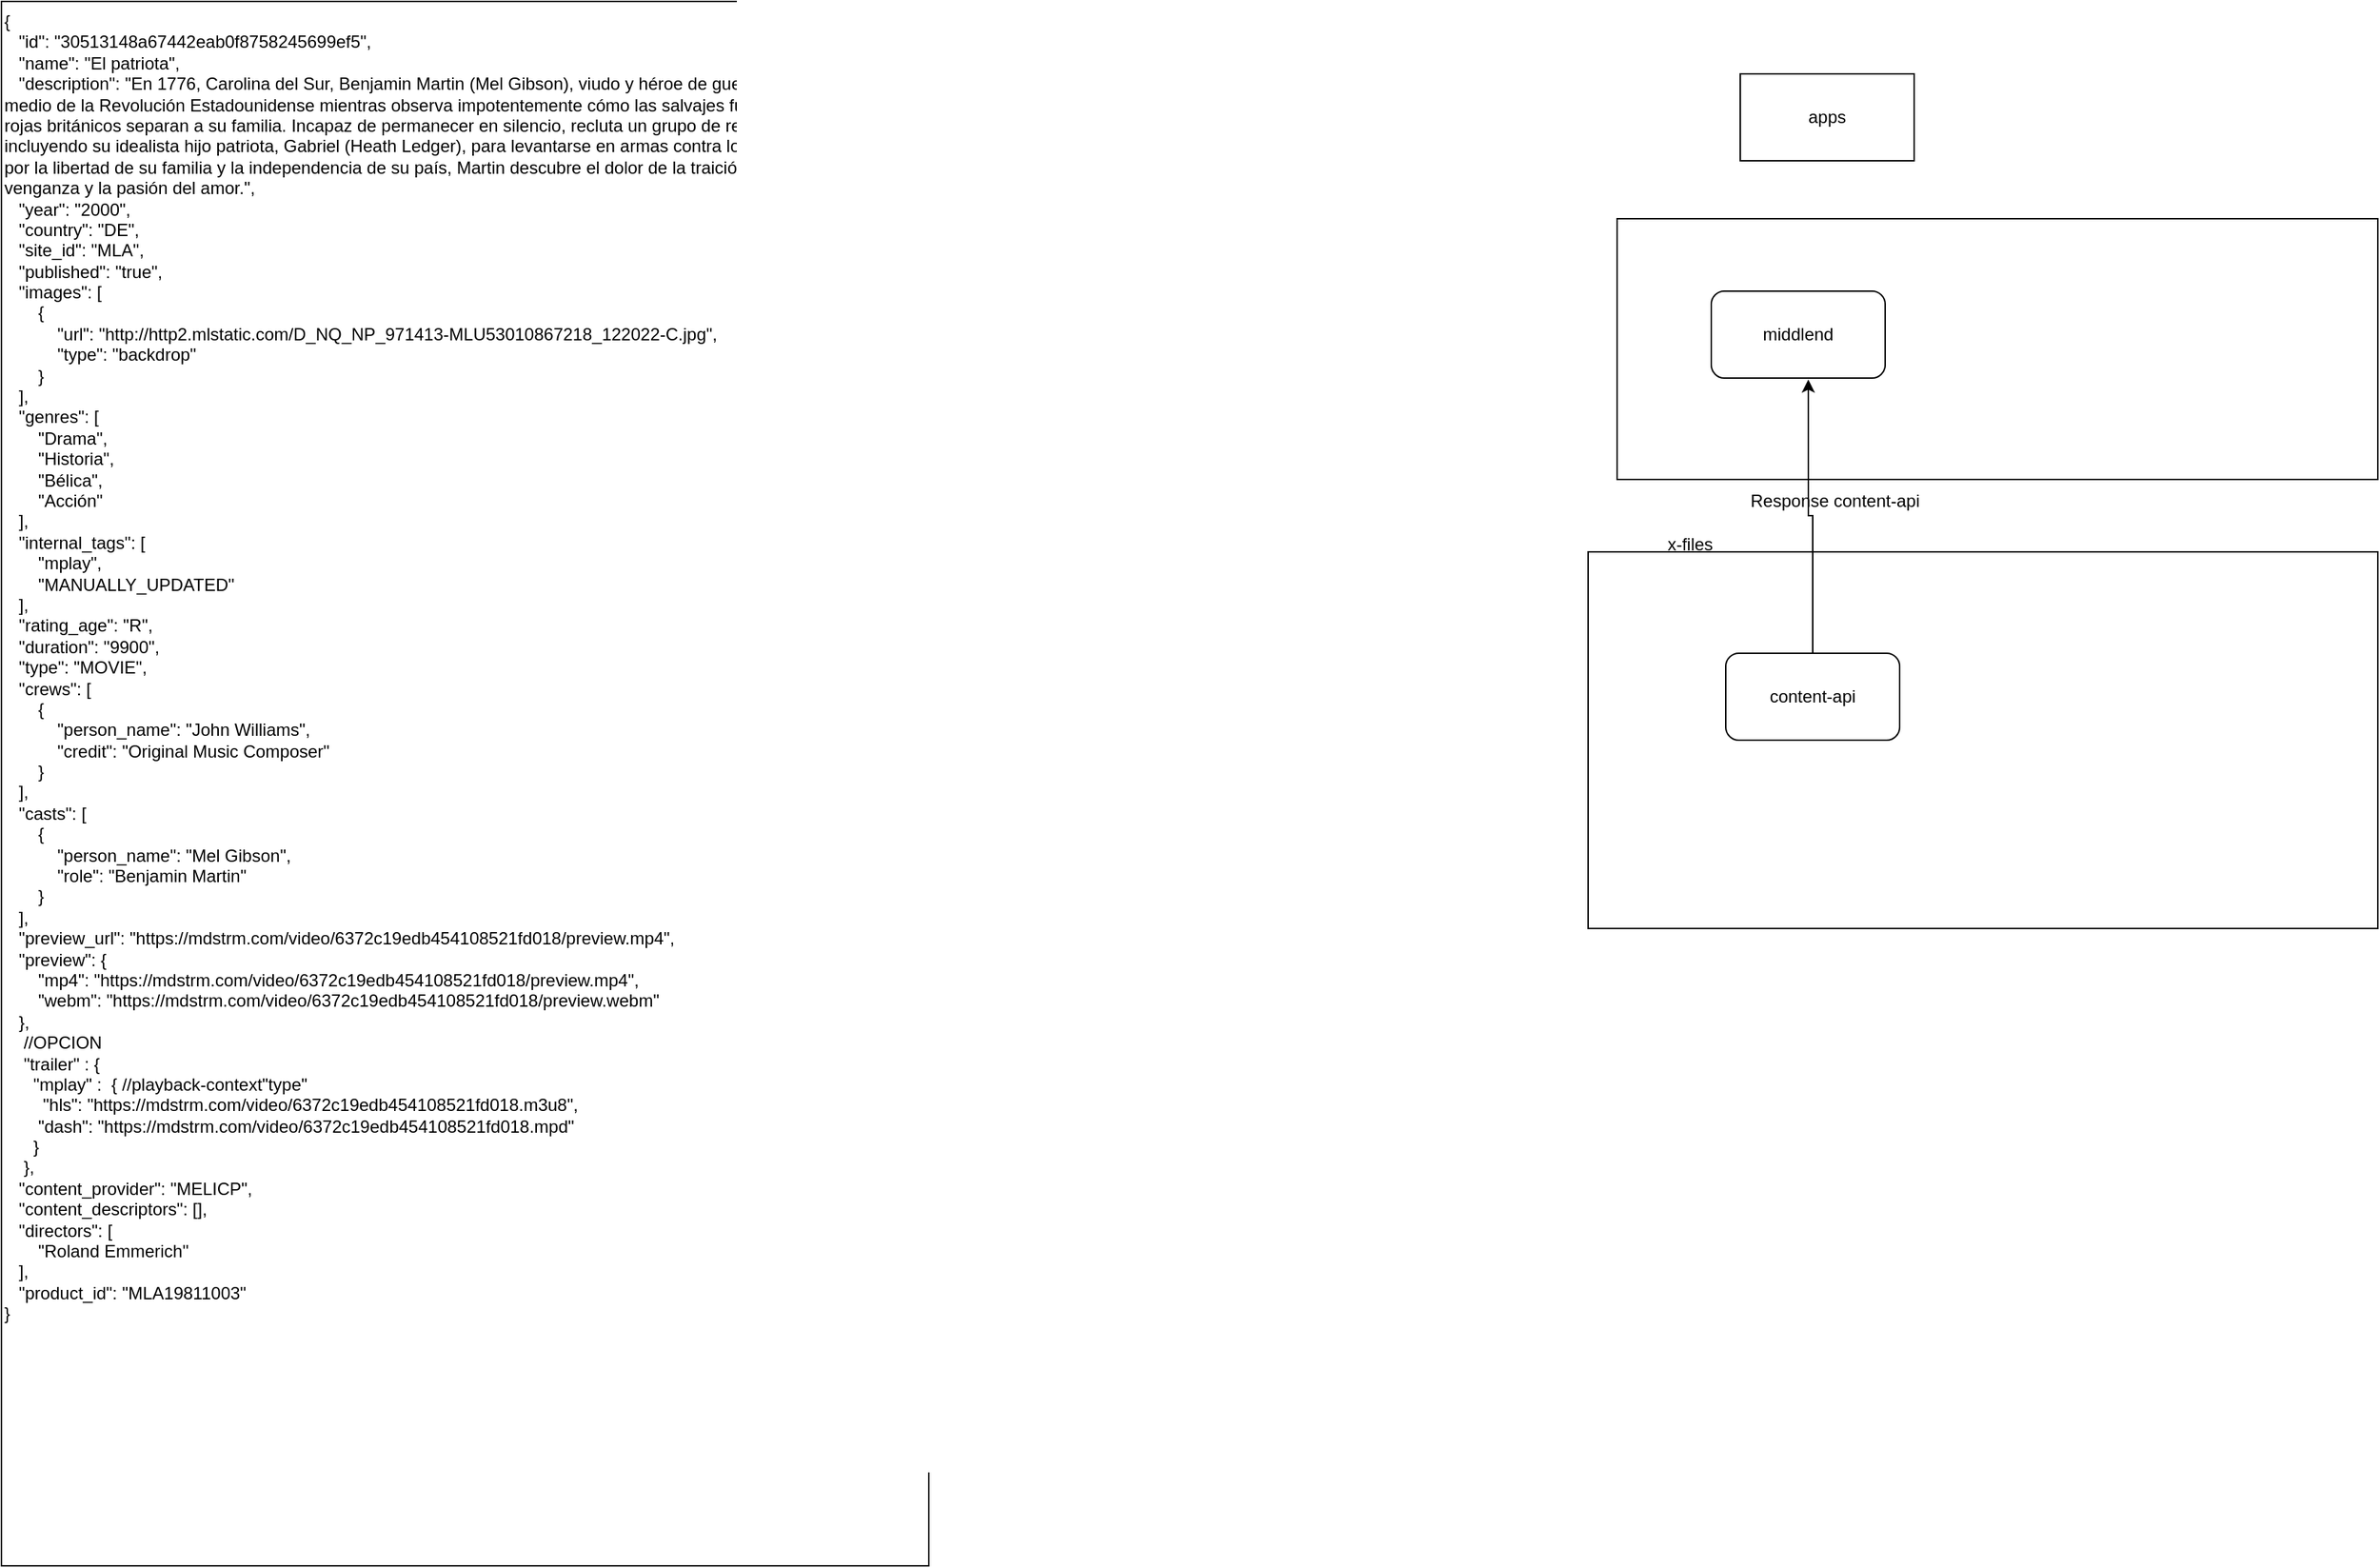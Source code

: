 <mxfile version="20.8.5" type="github">
  <diagram id="x7A4RskDXGoeeCjEzgLu" name="Page-1">
    <mxGraphModel dx="2284" dy="1834" grid="1" gridSize="10" guides="1" tooltips="1" connect="1" arrows="1" fold="1" page="1" pageScale="1" pageWidth="850" pageHeight="1100" math="0" shadow="0">
      <root>
        <mxCell id="0" />
        <mxCell id="1" parent="0" />
        <mxCell id="m3rqklWHW5S10Pi8kcPl-9" value="" style="rounded=0;whiteSpace=wrap;html=1;" vertex="1" parent="1">
          <mxGeometry x="365" y="340" width="545" height="260" as="geometry" />
        </mxCell>
        <mxCell id="m3rqklWHW5S10Pi8kcPl-7" value="" style="rounded=0;whiteSpace=wrap;html=1;" vertex="1" parent="1">
          <mxGeometry x="385" y="110" width="525" height="180" as="geometry" />
        </mxCell>
        <mxCell id="m3rqklWHW5S10Pi8kcPl-1" value="apps" style="rounded=0;whiteSpace=wrap;html=1;" vertex="1" parent="1">
          <mxGeometry x="470" y="10" width="120" height="60" as="geometry" />
        </mxCell>
        <mxCell id="m3rqklWHW5S10Pi8kcPl-10" style="edgeStyle=orthogonalEdgeStyle;rounded=0;orthogonalLoop=1;jettySize=auto;html=1;entryX=0.558;entryY=1.017;entryDx=0;entryDy=0;entryPerimeter=0;" edge="1" parent="1" source="m3rqklWHW5S10Pi8kcPl-2" target="m3rqklWHW5S10Pi8kcPl-8">
          <mxGeometry relative="1" as="geometry" />
        </mxCell>
        <mxCell id="m3rqklWHW5S10Pi8kcPl-2" value="content-api" style="rounded=1;whiteSpace=wrap;html=1;" vertex="1" parent="1">
          <mxGeometry x="460" y="410" width="120" height="60" as="geometry" />
        </mxCell>
        <mxCell id="m3rqklWHW5S10Pi8kcPl-4" value="x-files&lt;br&gt;" style="text;html=1;align=center;verticalAlign=middle;resizable=0;points=[];autosize=1;strokeColor=none;fillColor=none;" vertex="1" parent="1">
          <mxGeometry x="410" y="320" width="50" height="30" as="geometry" />
        </mxCell>
        <mxCell id="m3rqklWHW5S10Pi8kcPl-8" value="middlend" style="rounded=1;whiteSpace=wrap;html=1;" vertex="1" parent="1">
          <mxGeometry x="450" y="160" width="120" height="60" as="geometry" />
        </mxCell>
        <mxCell id="m3rqklWHW5S10Pi8kcPl-11" value="Response content-api" style="text;html=1;align=center;verticalAlign=middle;resizable=0;points=[];autosize=1;strokeColor=none;fillColor=none;" vertex="1" parent="1">
          <mxGeometry x="465" y="290" width="140" height="30" as="geometry" />
        </mxCell>
        <mxCell id="m3rqklWHW5S10Pi8kcPl-13" value="&lt;div&gt;{&lt;/div&gt;&lt;div&gt;&amp;nbsp; &amp;nbsp;&quot;id&quot;: &quot;30513148a67442eab0f8758245699ef5&quot;,&lt;/div&gt;&lt;div&gt;&amp;nbsp; &amp;nbsp;&quot;name&quot;: &quot;El patriota&quot;,&lt;/div&gt;&lt;div&gt;&amp;nbsp; &amp;nbsp;&quot;description&quot;: &quot;En 1776, Carolina del Sur, Benjamin Martin (Mel Gibson), viudo y héroe de guerra, se encuentra en medio de la Revolución Estadounidense mientras observa impotentemente cómo las salvajes fuerzas de los casacas rojas británicos separan a su familia. Incapaz de permanecer en silencio, recluta un grupo de reticentes voluntarios, incluyendo su idealista hijo patriota, Gabriel (Heath Ledger), para levantarse en armas contra los británicos. Luchando por la libertad de su familia y la independencia de su país, Martin descubre el dolor de la traición, la redención de la venganza y la pasión del amor.&quot;,&lt;/div&gt;&lt;div&gt;&amp;nbsp; &amp;nbsp;&quot;year&quot;: &quot;2000&quot;,&lt;/div&gt;&lt;div&gt;&amp;nbsp; &amp;nbsp;&quot;country&quot;: &quot;DE&quot;,&lt;/div&gt;&lt;div&gt;&amp;nbsp; &amp;nbsp;&quot;site_id&quot;: &quot;MLA&quot;,&lt;/div&gt;&lt;div&gt;&amp;nbsp; &amp;nbsp;&quot;published&quot;: &quot;true&quot;,&lt;/div&gt;&lt;div&gt;&amp;nbsp; &amp;nbsp;&quot;images&quot;: [&lt;/div&gt;&lt;div&gt;&amp;nbsp; &amp;nbsp; &amp;nbsp; &amp;nbsp;{&lt;/div&gt;&lt;div&gt;&amp;nbsp; &amp;nbsp; &amp;nbsp; &amp;nbsp; &amp;nbsp; &amp;nbsp;&quot;url&quot;: &quot;http://http2.mlstatic.com/D_NQ_NP_971413-MLU53010867218_122022-C.jpg&quot;,&lt;/div&gt;&lt;div&gt;&amp;nbsp; &amp;nbsp; &amp;nbsp; &amp;nbsp; &amp;nbsp; &amp;nbsp;&quot;type&quot;: &quot;backdrop&quot;&lt;/div&gt;&lt;div&gt;&amp;nbsp; &amp;nbsp; &amp;nbsp; &amp;nbsp;}&lt;/div&gt;&lt;div&gt;&amp;nbsp; &amp;nbsp;],&lt;/div&gt;&lt;div&gt;&amp;nbsp; &amp;nbsp;&quot;genres&quot;: [&lt;/div&gt;&lt;div&gt;&amp;nbsp; &amp;nbsp; &amp;nbsp; &amp;nbsp;&quot;Drama&quot;,&lt;/div&gt;&lt;div&gt;&amp;nbsp; &amp;nbsp; &amp;nbsp; &amp;nbsp;&quot;Historia&quot;,&lt;/div&gt;&lt;div&gt;&amp;nbsp; &amp;nbsp; &amp;nbsp; &amp;nbsp;&quot;Bélica&quot;,&lt;/div&gt;&lt;div&gt;&amp;nbsp; &amp;nbsp; &amp;nbsp; &amp;nbsp;&quot;Acción&quot;&lt;/div&gt;&lt;div&gt;&amp;nbsp; &amp;nbsp;],&lt;/div&gt;&lt;div&gt;&amp;nbsp; &amp;nbsp;&quot;internal_tags&quot;: [&lt;/div&gt;&lt;div&gt;&amp;nbsp; &amp;nbsp; &amp;nbsp; &amp;nbsp;&quot;mplay&quot;,&lt;/div&gt;&lt;div&gt;&amp;nbsp; &amp;nbsp; &amp;nbsp; &amp;nbsp;&quot;MANUALLY_UPDATED&quot;&lt;/div&gt;&lt;div&gt;&amp;nbsp; &amp;nbsp;],&lt;/div&gt;&lt;div&gt;&amp;nbsp; &amp;nbsp;&quot;rating_age&quot;: &quot;R&quot;,&lt;/div&gt;&lt;div&gt;&amp;nbsp; &amp;nbsp;&quot;duration&quot;: &quot;9900&quot;,&lt;/div&gt;&lt;div&gt;&amp;nbsp; &amp;nbsp;&quot;type&quot;: &quot;MOVIE&quot;,&lt;/div&gt;&lt;div&gt;&amp;nbsp; &amp;nbsp;&quot;crews&quot;: [&lt;/div&gt;&lt;div&gt;&amp;nbsp; &amp;nbsp; &amp;nbsp; &amp;nbsp;{&lt;/div&gt;&lt;div&gt;&amp;nbsp; &amp;nbsp; &amp;nbsp; &amp;nbsp; &amp;nbsp; &amp;nbsp;&quot;person_name&quot;: &quot;John Williams&quot;,&lt;/div&gt;&lt;div&gt;&amp;nbsp; &amp;nbsp; &amp;nbsp; &amp;nbsp; &amp;nbsp; &amp;nbsp;&quot;credit&quot;: &quot;Original Music Composer&quot;&lt;/div&gt;&lt;div&gt;&amp;nbsp; &amp;nbsp; &amp;nbsp; &amp;nbsp;}&lt;/div&gt;&lt;div&gt;&amp;nbsp; &amp;nbsp;],&lt;/div&gt;&lt;div&gt;&amp;nbsp; &amp;nbsp;&quot;casts&quot;: [&lt;/div&gt;&lt;div&gt;&amp;nbsp; &amp;nbsp; &amp;nbsp; &amp;nbsp;{&lt;/div&gt;&lt;div&gt;&amp;nbsp; &amp;nbsp; &amp;nbsp; &amp;nbsp; &amp;nbsp; &amp;nbsp;&quot;person_name&quot;: &quot;Mel Gibson&quot;,&lt;/div&gt;&lt;div&gt;&amp;nbsp; &amp;nbsp; &amp;nbsp; &amp;nbsp; &amp;nbsp; &amp;nbsp;&quot;role&quot;: &quot;Benjamin Martin&quot;&lt;/div&gt;&lt;div&gt;&amp;nbsp; &amp;nbsp; &amp;nbsp; &amp;nbsp;}&lt;/div&gt;&lt;div&gt;&amp;nbsp; &amp;nbsp;],&lt;/div&gt;&lt;div&gt;&amp;nbsp; &amp;nbsp;&quot;preview_url&quot;: &quot;https://mdstrm.com/video/6372c19edb454108521fd018/preview.mp4&quot;,&lt;/div&gt;&lt;div&gt;&amp;nbsp; &amp;nbsp;&quot;preview&quot;: {&lt;/div&gt;&lt;div&gt;&amp;nbsp; &amp;nbsp; &amp;nbsp; &amp;nbsp;&quot;mp4&quot;: &quot;https://mdstrm.com/video/6372c19edb454108521fd018/preview.mp4&quot;,&lt;/div&gt;&lt;div&gt;&amp;nbsp; &amp;nbsp; &amp;nbsp; &amp;nbsp;&quot;webm&quot;: &quot;https://mdstrm.com/video/6372c19edb454108521fd018/preview.webm&quot;&lt;/div&gt;&lt;div&gt;&amp;nbsp; &amp;nbsp;},&lt;/div&gt;&lt;div&gt;&amp;nbsp; &amp;nbsp; //OPCION&amp;nbsp;&lt;/div&gt;&lt;div&gt;&amp;nbsp; &amp;nbsp; &quot;trailer&quot; : {&lt;/div&gt;&lt;div&gt;&amp;nbsp; &amp;nbsp; &amp;nbsp; &quot;mplay&quot; :&amp;nbsp; { //playback-context&quot;type&quot;&lt;/div&gt;&lt;div&gt;&amp;nbsp; &amp;nbsp; &amp;nbsp; &amp;nbsp; &quot;hls&quot;: &quot;https://mdstrm.com/video/6372c19edb454108521fd018.m3u8&quot;,&lt;/div&gt;&lt;div&gt;&amp;nbsp; &amp;nbsp; &amp;nbsp; &amp;nbsp;&quot;dash&quot;: &quot;https://mdstrm.com/video/6372c19edb454108521fd018.mpd&quot;&lt;/div&gt;&lt;div&gt;&amp;nbsp; &amp;nbsp; &amp;nbsp; }&lt;/div&gt;&lt;div&gt;&amp;nbsp; &amp;nbsp; },&lt;/div&gt;&lt;div&gt;&amp;nbsp; &amp;nbsp;&quot;content_provider&quot;: &quot;MELICP&quot;,&lt;/div&gt;&lt;div&gt;&amp;nbsp; &amp;nbsp;&quot;content_descriptors&quot;: [],&lt;/div&gt;&lt;div&gt;&amp;nbsp; &amp;nbsp;&quot;directors&quot;: [&lt;/div&gt;&lt;div&gt;&amp;nbsp; &amp;nbsp; &amp;nbsp; &amp;nbsp;&quot;Roland Emmerich&quot;&lt;/div&gt;&lt;div&gt;&amp;nbsp; &amp;nbsp;],&lt;/div&gt;&lt;div&gt;&amp;nbsp; &amp;nbsp;&quot;product_id&quot;: &quot;MLA19811003&quot;&lt;/div&gt;&lt;div&gt;}&lt;/div&gt;" style="rounded=0;whiteSpace=wrap;html=1;align=left;verticalAlign=top;" vertex="1" parent="1">
          <mxGeometry x="-730" y="-40" width="640" height="1080" as="geometry" />
        </mxCell>
      </root>
    </mxGraphModel>
  </diagram>
</mxfile>
